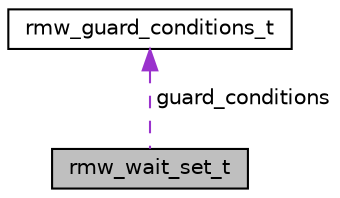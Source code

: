 digraph "rmw_wait_set_t"
{
  edge [fontname="Helvetica",fontsize="10",labelfontname="Helvetica",labelfontsize="10"];
  node [fontname="Helvetica",fontsize="10",shape=record];
  Node1 [label="rmw_wait_set_t",height=0.2,width=0.4,color="black", fillcolor="grey75", style="filled", fontcolor="black"];
  Node2 -> Node1 [dir="back",color="darkorchid3",fontsize="10",style="dashed",label=" guard_conditions" ,fontname="Helvetica"];
  Node2 [label="rmw_guard_conditions_t",height=0.2,width=0.4,color="black", fillcolor="white", style="filled",URL="$structrmw__guard__conditions__t.html",tooltip="Array of guard condition handles. "];
}
